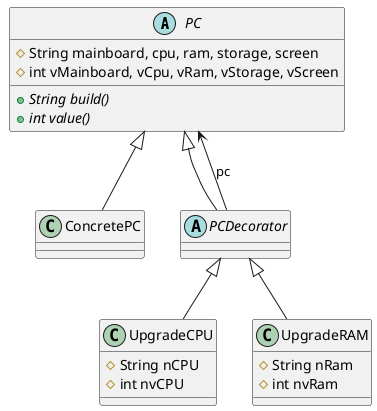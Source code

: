 @startuml
'https://plantuml.com/class-diagram

abstract class PC{
    # String mainboard, cpu, ram, storage, screen
    # int vMainboard, vCpu, vRam, vStorage, vScreen
    +{abstract} String build()
    +{abstract} int value()
}
class ConcretePC
abstract PCDecorator
class UpgradeCPU{
    # String nCPU
    # int nvCPU
}
class UpgradeRAM{
    # String nRam
    # int nvRam
}
PC<|--ConcretePC
PC<|--PCDecorator
PCDecorator<|-- UpgradeCPU
PCDecorator<|-- UpgradeRAM
PCDecorator-->PC:pc

@enduml